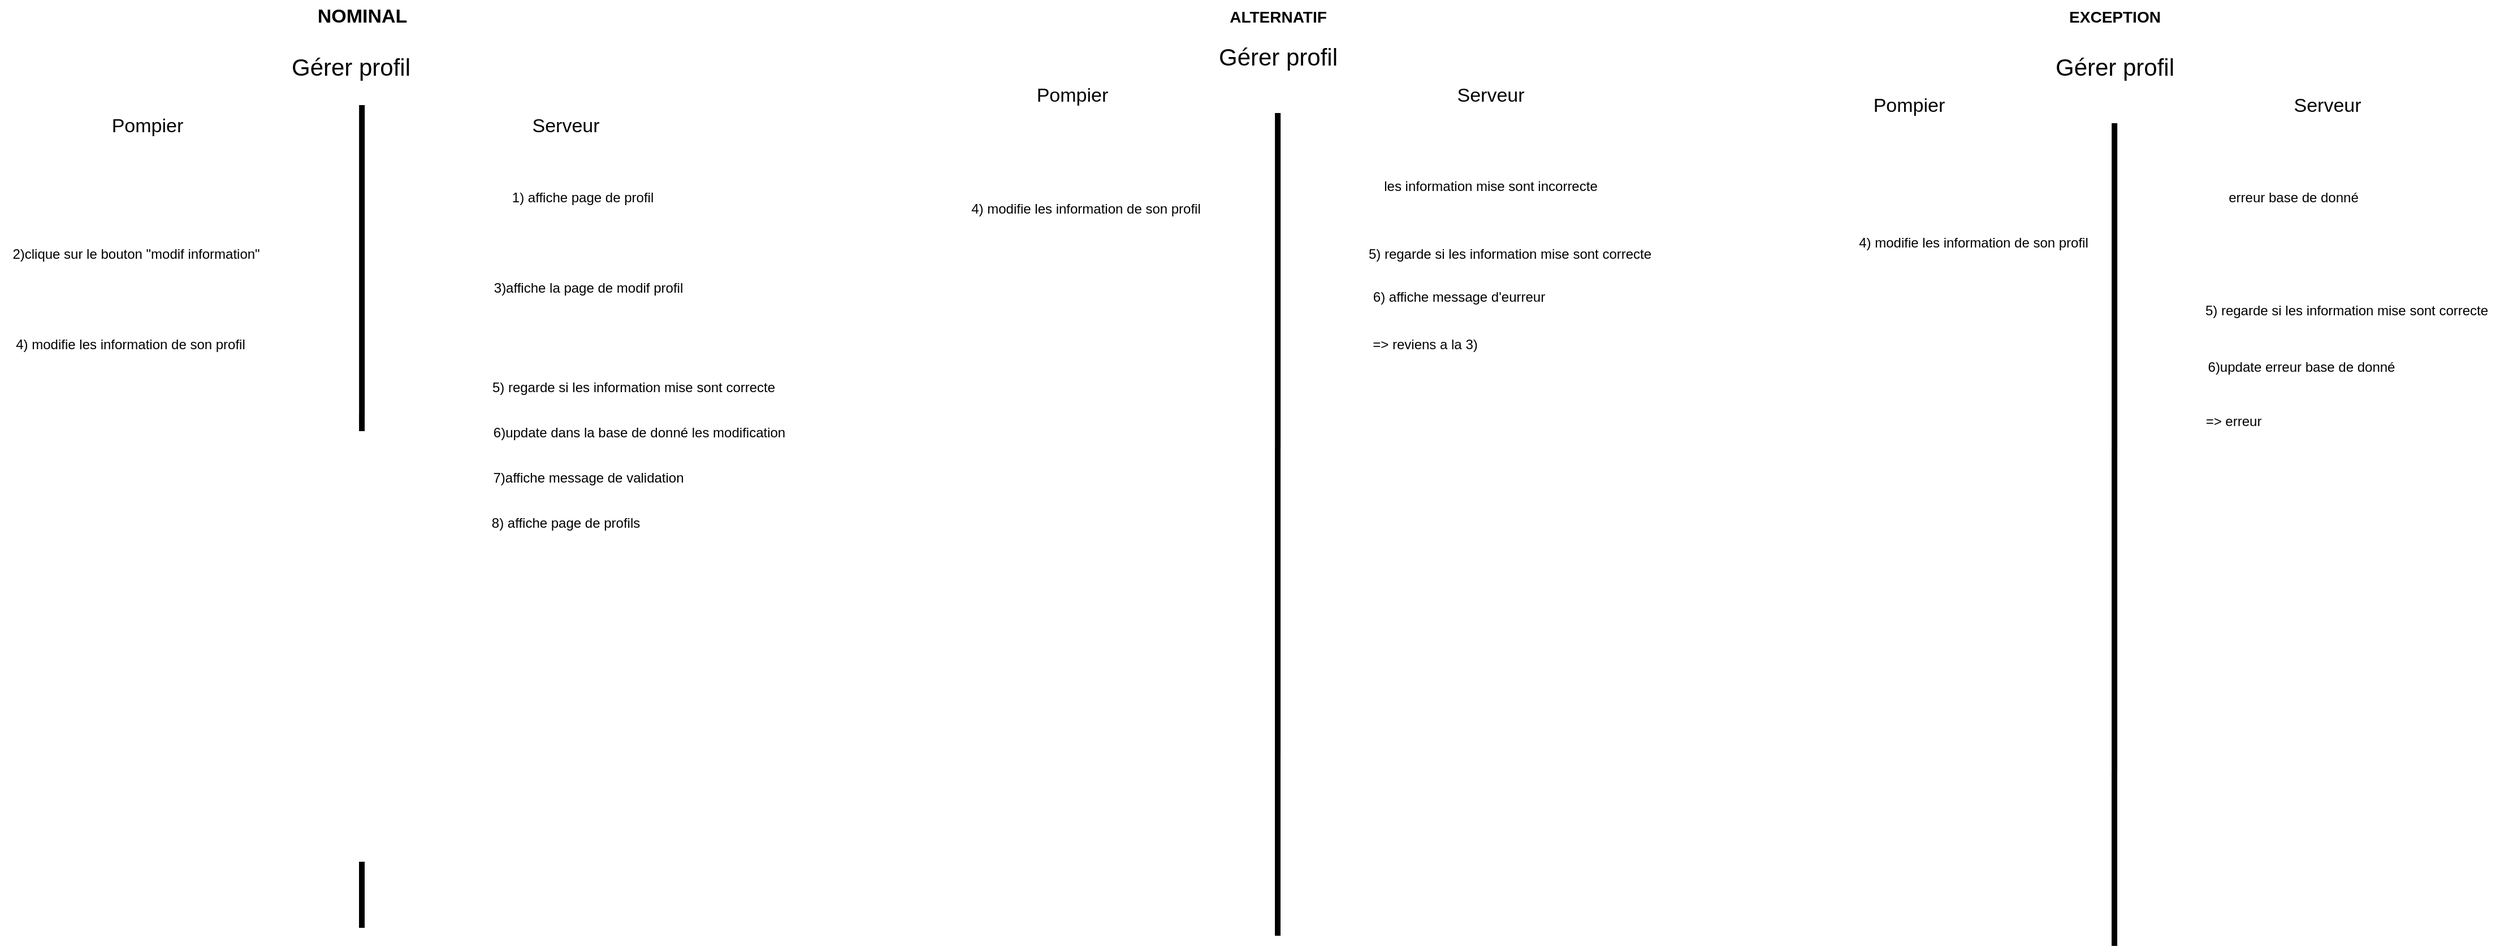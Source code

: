 <mxfile version="22.0.8" type="device" pages="2">
  <diagram name="Page-1" id="Z4SNaFr8Wy-hpC7w83j-">
    <mxGraphModel dx="2868" dy="1594" grid="1" gridSize="10" guides="1" tooltips="1" connect="1" arrows="1" fold="1" page="1" pageScale="1" pageWidth="827" pageHeight="1169" math="0" shadow="0">
      <root>
        <mxCell id="0" />
        <mxCell id="1" parent="0" />
        <mxCell id="-4lbSO3rHWT3VgLVNrES-1" value="" style="endArrow=none;html=1;rounded=0;strokeWidth=5;entryX=0.556;entryY=1;entryDx=0;entryDy=0;entryPerimeter=0;" edge="1" parent="1">
          <mxGeometry width="50" height="50" relative="1" as="geometry">
            <mxPoint x="400" y="831" as="sourcePoint" />
            <mxPoint x="400.08" y="103" as="targetPoint" />
          </mxGeometry>
        </mxCell>
        <mxCell id="-4lbSO3rHWT3VgLVNrES-2" value="&lt;font style=&quot;font-size: 21px;&quot;&gt;Gérer profil&lt;br&gt;&lt;/font&gt;" style="text;html=1;align=center;verticalAlign=middle;resizable=0;points=[];autosize=1;strokeColor=none;fillColor=none;" vertex="1" parent="1">
          <mxGeometry x="325" y="49" width="130" height="40" as="geometry" />
        </mxCell>
        <mxCell id="-4lbSO3rHWT3VgLVNrES-3" value="&lt;font style=&quot;font-size: 17px;&quot;&gt;Serveur&lt;/font&gt;" style="text;html=1;align=center;verticalAlign=middle;resizable=0;points=[];autosize=1;strokeColor=none;fillColor=none;" vertex="1" parent="1">
          <mxGeometry x="540" y="107" width="80" height="30" as="geometry" />
        </mxCell>
        <mxCell id="-4lbSO3rHWT3VgLVNrES-4" value="&lt;font style=&quot;font-size: 17px;&quot;&gt;Pompier&lt;/font&gt;" style="text;html=1;align=center;verticalAlign=middle;resizable=0;points=[];autosize=1;strokeColor=none;fillColor=none;" vertex="1" parent="1">
          <mxGeometry x="165" y="107" width="90" height="30" as="geometry" />
        </mxCell>
        <mxCell id="-4lbSO3rHWT3VgLVNrES-14" value="" style="endArrow=none;html=1;rounded=0;strokeWidth=5;entryX=0.556;entryY=1;entryDx=0;entryDy=0;entryPerimeter=0;" edge="1" parent="1">
          <mxGeometry width="50" height="50" relative="1" as="geometry">
            <mxPoint x="1210" y="838" as="sourcePoint" />
            <mxPoint x="1210.08" y="110" as="targetPoint" />
          </mxGeometry>
        </mxCell>
        <mxCell id="-4lbSO3rHWT3VgLVNrES-15" value="&lt;font style=&quot;font-size: 21px;&quot;&gt;Gérer profil&lt;br&gt;&lt;/font&gt;" style="text;html=1;align=center;verticalAlign=middle;resizable=0;points=[];autosize=1;strokeColor=none;fillColor=none;" vertex="1" parent="1">
          <mxGeometry x="1145" y="40" width="130" height="40" as="geometry" />
        </mxCell>
        <mxCell id="-4lbSO3rHWT3VgLVNrES-16" value="&lt;font style=&quot;font-size: 17px;&quot;&gt;Serveur&lt;/font&gt;" style="text;html=1;align=center;verticalAlign=middle;resizable=0;points=[];autosize=1;strokeColor=none;fillColor=none;" vertex="1" parent="1">
          <mxGeometry x="1357.5" y="80" width="80" height="30" as="geometry" />
        </mxCell>
        <mxCell id="-4lbSO3rHWT3VgLVNrES-17" value="&lt;font style=&quot;font-size: 17px;&quot;&gt;Pompier&lt;/font&gt;" style="text;html=1;align=center;verticalAlign=middle;resizable=0;points=[];autosize=1;strokeColor=none;fillColor=none;" vertex="1" parent="1">
          <mxGeometry x="982.5" y="80" width="90" height="30" as="geometry" />
        </mxCell>
        <mxCell id="-4lbSO3rHWT3VgLVNrES-21" value="" style="endArrow=none;html=1;rounded=0;strokeWidth=5;entryX=0.556;entryY=1;entryDx=0;entryDy=0;entryPerimeter=0;" edge="1" parent="1">
          <mxGeometry width="50" height="50" relative="1" as="geometry">
            <mxPoint x="1950" y="847" as="sourcePoint" />
            <mxPoint x="1950.08" y="119" as="targetPoint" />
          </mxGeometry>
        </mxCell>
        <mxCell id="-4lbSO3rHWT3VgLVNrES-22" value="&lt;font style=&quot;font-size: 21px;&quot;&gt;Gérer profil&lt;br&gt;&lt;/font&gt;" style="text;html=1;align=center;verticalAlign=middle;resizable=0;points=[];autosize=1;strokeColor=none;fillColor=none;" vertex="1" parent="1">
          <mxGeometry x="1885" y="49" width="130" height="40" as="geometry" />
        </mxCell>
        <mxCell id="-4lbSO3rHWT3VgLVNrES-23" value="&lt;font style=&quot;font-size: 17px;&quot;&gt;Serveur&lt;/font&gt;" style="text;html=1;align=center;verticalAlign=middle;resizable=0;points=[];autosize=1;strokeColor=none;fillColor=none;" vertex="1" parent="1">
          <mxGeometry x="2097.5" y="89" width="80" height="30" as="geometry" />
        </mxCell>
        <mxCell id="-4lbSO3rHWT3VgLVNrES-24" value="&lt;font style=&quot;font-size: 17px;&quot;&gt;Pompier&lt;/font&gt;" style="text;html=1;align=center;verticalAlign=middle;resizable=0;points=[];autosize=1;strokeColor=none;fillColor=none;" vertex="1" parent="1">
          <mxGeometry x="1722.5" y="89" width="90" height="30" as="geometry" />
        </mxCell>
        <mxCell id="-4lbSO3rHWT3VgLVNrES-25" value="&lt;font size=&quot;1&quot;&gt;&lt;b style=&quot;font-size: 17px;&quot;&gt;NOMINAL&lt;/b&gt;&lt;/font&gt;" style="text;html=1;align=center;verticalAlign=middle;resizable=0;points=[];autosize=1;strokeColor=none;fillColor=none;" vertex="1" parent="1">
          <mxGeometry x="350" y="10" width="100" height="30" as="geometry" />
        </mxCell>
        <mxCell id="-4lbSO3rHWT3VgLVNrES-26" value="&lt;font size=&quot;1&quot;&gt;&lt;b style=&quot;font-size: 14px;&quot;&gt;ALTERNATIF&lt;/b&gt;&lt;/font&gt;" style="text;html=1;align=center;verticalAlign=middle;resizable=0;points=[];autosize=1;strokeColor=none;fillColor=none;" vertex="1" parent="1">
          <mxGeometry x="1155" y="10" width="110" height="30" as="geometry" />
        </mxCell>
        <mxCell id="-4lbSO3rHWT3VgLVNrES-27" value="&lt;font size=&quot;1&quot;&gt;&lt;b style=&quot;font-size: 14px;&quot;&gt;EXCEPTION&lt;/b&gt;&lt;/font&gt;" style="text;html=1;align=center;verticalAlign=middle;resizable=0;points=[];autosize=1;strokeColor=none;fillColor=none;" vertex="1" parent="1">
          <mxGeometry x="1900" y="10" width="100" height="30" as="geometry" />
        </mxCell>
        <mxCell id="-4lbSO3rHWT3VgLVNrES-31" value="1) affiche page de profil" style="text;html=1;align=center;verticalAlign=middle;resizable=0;points=[];autosize=1;strokeColor=none;fillColor=none;" vertex="1" parent="1">
          <mxGeometry x="520" y="170" width="150" height="30" as="geometry" />
        </mxCell>
        <mxCell id="-4lbSO3rHWT3VgLVNrES-32" value="2)clique sur le bouton &quot;modif information&quot;" style="text;html=1;align=center;verticalAlign=middle;resizable=0;points=[];autosize=1;strokeColor=none;fillColor=none;" vertex="1" parent="1">
          <mxGeometry x="80" y="220" width="240" height="30" as="geometry" />
        </mxCell>
        <mxCell id="-4lbSO3rHWT3VgLVNrES-33" value="3)affiche la page de modif profil" style="text;html=1;align=center;verticalAlign=middle;resizable=0;points=[];autosize=1;strokeColor=none;fillColor=none;" vertex="1" parent="1">
          <mxGeometry x="505" y="250" width="190" height="30" as="geometry" />
        </mxCell>
        <mxCell id="-4lbSO3rHWT3VgLVNrES-34" value="4) modifie les information de son profil" style="text;html=1;align=center;verticalAlign=middle;resizable=0;points=[];autosize=1;strokeColor=none;fillColor=none;" vertex="1" parent="1">
          <mxGeometry x="80" y="300" width="230" height="30" as="geometry" />
        </mxCell>
        <mxCell id="-4lbSO3rHWT3VgLVNrES-35" value="5) regarde si les information mise sont correcte " style="text;html=1;align=center;verticalAlign=middle;resizable=0;points=[];autosize=1;strokeColor=none;fillColor=none;" vertex="1" parent="1">
          <mxGeometry x="505" y="338" width="270" height="30" as="geometry" />
        </mxCell>
        <mxCell id="-4lbSO3rHWT3VgLVNrES-36" value="6)update dans la base de donné les modification" style="text;html=1;align=center;verticalAlign=middle;resizable=0;points=[];autosize=1;strokeColor=none;fillColor=none;" vertex="1" parent="1">
          <mxGeometry x="505" y="378" width="280" height="30" as="geometry" />
        </mxCell>
        <mxCell id="-4lbSO3rHWT3VgLVNrES-37" value="7)affiche message de validation" style="text;html=1;align=center;verticalAlign=middle;resizable=0;points=[];autosize=1;strokeColor=none;fillColor=none;" vertex="1" parent="1">
          <mxGeometry x="505" y="418" width="190" height="30" as="geometry" />
        </mxCell>
        <mxCell id="-4lbSO3rHWT3VgLVNrES-38" value="8) affiche page de profils" style="text;html=1;align=center;verticalAlign=middle;resizable=0;points=[];autosize=1;strokeColor=none;fillColor=none;" vertex="1" parent="1">
          <mxGeometry x="505" y="458" width="150" height="30" as="geometry" />
        </mxCell>
        <mxCell id="-4lbSO3rHWT3VgLVNrES-39" value="4) modifie les information de son profil" style="text;html=1;align=center;verticalAlign=middle;resizable=0;points=[];autosize=1;strokeColor=none;fillColor=none;" vertex="1" parent="1">
          <mxGeometry x="925" y="180" width="230" height="30" as="geometry" />
        </mxCell>
        <mxCell id="-4lbSO3rHWT3VgLVNrES-40" value="5) regarde si les information mise sont correcte " style="text;html=1;align=center;verticalAlign=middle;resizable=0;points=[];autosize=1;strokeColor=none;fillColor=none;" vertex="1" parent="1">
          <mxGeometry x="1280" y="220" width="270" height="30" as="geometry" />
        </mxCell>
        <mxCell id="-4lbSO3rHWT3VgLVNrES-41" value="les information mise sont incorrecte " style="text;html=1;align=center;verticalAlign=middle;resizable=0;points=[];autosize=1;strokeColor=none;fillColor=none;" vertex="1" parent="1">
          <mxGeometry x="1292.5" y="160" width="210" height="30" as="geometry" />
        </mxCell>
        <mxCell id="-4lbSO3rHWT3VgLVNrES-42" value="6) affiche message d&#39;eurreur" style="text;html=1;align=center;verticalAlign=middle;resizable=0;points=[];autosize=1;strokeColor=none;fillColor=none;" vertex="1" parent="1">
          <mxGeometry x="1280" y="258" width="180" height="30" as="geometry" />
        </mxCell>
        <mxCell id="-4lbSO3rHWT3VgLVNrES-43" value="=&amp;gt; reviens a la 3)" style="text;html=1;align=center;verticalAlign=middle;resizable=0;points=[];autosize=1;strokeColor=none;fillColor=none;" vertex="1" parent="1">
          <mxGeometry x="1280" y="300" width="120" height="30" as="geometry" />
        </mxCell>
        <mxCell id="-4lbSO3rHWT3VgLVNrES-44" value="erreur base de donné" style="text;html=1;align=center;verticalAlign=middle;resizable=0;points=[];autosize=1;strokeColor=none;fillColor=none;" vertex="1" parent="1">
          <mxGeometry x="2037.5" y="170" width="140" height="30" as="geometry" />
        </mxCell>
        <mxCell id="-4lbSO3rHWT3VgLVNrES-45" value="4) modifie les information de son profil" style="text;html=1;align=center;verticalAlign=middle;resizable=0;points=[];autosize=1;strokeColor=none;fillColor=none;" vertex="1" parent="1">
          <mxGeometry x="1710" y="210" width="230" height="30" as="geometry" />
        </mxCell>
        <mxCell id="-4lbSO3rHWT3VgLVNrES-46" value="5) regarde si les information mise sont correcte " style="text;html=1;align=center;verticalAlign=middle;resizable=0;points=[];autosize=1;strokeColor=none;fillColor=none;" vertex="1" parent="1">
          <mxGeometry x="2020" y="270" width="270" height="30" as="geometry" />
        </mxCell>
        <mxCell id="-4lbSO3rHWT3VgLVNrES-47" value="6)update erreur base de donné" style="text;html=1;align=center;verticalAlign=middle;resizable=0;points=[];autosize=1;strokeColor=none;fillColor=none;" vertex="1" parent="1">
          <mxGeometry x="2020" y="320" width="190" height="30" as="geometry" />
        </mxCell>
        <mxCell id="-4lbSO3rHWT3VgLVNrES-48" value="=&amp;gt; erreur" style="text;html=1;align=center;verticalAlign=middle;resizable=0;points=[];autosize=1;strokeColor=none;fillColor=none;" vertex="1" parent="1">
          <mxGeometry x="2020" y="368" width="70" height="30" as="geometry" />
        </mxCell>
      </root>
    </mxGraphModel>
  </diagram>
  <diagram id="wB8zi5SpbNUEvoB1B5PZ" name="Page-2">
    <mxGraphModel dx="1434" dy="797" grid="1" gridSize="10" guides="1" tooltips="1" connect="1" arrows="1" fold="1" page="1" pageScale="1" pageWidth="827" pageHeight="1169" math="0" shadow="0">
      <root>
        <mxCell id="0" />
        <mxCell id="1" parent="0" />
        <mxCell id="8oQteZ2Wqa5St9qPMF7S-1" value="" style="endArrow=none;html=1;rounded=0;strokeWidth=5;entryX=0.556;entryY=1;entryDx=0;entryDy=0;entryPerimeter=0;" edge="1" parent="1">
          <mxGeometry width="50" height="50" relative="1" as="geometry">
            <mxPoint x="400" y="831" as="sourcePoint" />
            <mxPoint x="400.08" y="103" as="targetPoint" />
          </mxGeometry>
        </mxCell>
        <mxCell id="8oQteZ2Wqa5St9qPMF7S-2" value="Consulte consultation" style="text;html=1;align=center;verticalAlign=middle;resizable=0;points=[];autosize=1;strokeColor=none;fillColor=none;" vertex="1" parent="1">
          <mxGeometry x="320" y="54" width="140" height="30" as="geometry" />
        </mxCell>
        <mxCell id="8oQteZ2Wqa5St9qPMF7S-3" value="&lt;font style=&quot;font-size: 17px;&quot;&gt;Serveur&lt;/font&gt;" style="text;html=1;align=center;verticalAlign=middle;resizable=0;points=[];autosize=1;strokeColor=none;fillColor=none;" vertex="1" parent="1">
          <mxGeometry x="540" y="107" width="80" height="30" as="geometry" />
        </mxCell>
        <mxCell id="8oQteZ2Wqa5St9qPMF7S-4" value="Admin" style="text;html=1;align=center;verticalAlign=middle;resizable=0;points=[];autosize=1;strokeColor=none;fillColor=none;" vertex="1" parent="1">
          <mxGeometry x="180" y="107" width="60" height="30" as="geometry" />
        </mxCell>
        <mxCell id="8oQteZ2Wqa5St9qPMF7S-5" value="" style="endArrow=none;html=1;rounded=0;strokeWidth=5;entryX=0.556;entryY=1;entryDx=0;entryDy=0;entryPerimeter=0;" edge="1" parent="1">
          <mxGeometry width="50" height="50" relative="1" as="geometry">
            <mxPoint x="1210" y="838" as="sourcePoint" />
            <mxPoint x="1210.08" y="110" as="targetPoint" />
          </mxGeometry>
        </mxCell>
        <mxCell id="8oQteZ2Wqa5St9qPMF7S-6" value="Consulte consultation" style="text;html=1;align=center;verticalAlign=middle;resizable=0;points=[];autosize=1;strokeColor=none;fillColor=none;" vertex="1" parent="1">
          <mxGeometry x="1140" y="45" width="140" height="30" as="geometry" />
        </mxCell>
        <mxCell id="8oQteZ2Wqa5St9qPMF7S-7" value="&lt;font style=&quot;font-size: 17px;&quot;&gt;Serveur&lt;/font&gt;" style="text;html=1;align=center;verticalAlign=middle;resizable=0;points=[];autosize=1;strokeColor=none;fillColor=none;" vertex="1" parent="1">
          <mxGeometry x="1357.5" y="80" width="80" height="30" as="geometry" />
        </mxCell>
        <mxCell id="8oQteZ2Wqa5St9qPMF7S-8" value="Admin" style="text;html=1;align=center;verticalAlign=middle;resizable=0;points=[];autosize=1;strokeColor=none;fillColor=none;" vertex="1" parent="1">
          <mxGeometry x="1010" y="100" width="60" height="30" as="geometry" />
        </mxCell>
        <mxCell id="8oQteZ2Wqa5St9qPMF7S-9" value="" style="endArrow=none;html=1;rounded=0;strokeWidth=5;entryX=0.556;entryY=1;entryDx=0;entryDy=0;entryPerimeter=0;" edge="1" parent="1">
          <mxGeometry width="50" height="50" relative="1" as="geometry">
            <mxPoint x="1950" y="847" as="sourcePoint" />
            <mxPoint x="1950.08" y="119" as="targetPoint" />
          </mxGeometry>
        </mxCell>
        <mxCell id="8oQteZ2Wqa5St9qPMF7S-10" value="Consulte consultation" style="text;html=1;align=center;verticalAlign=middle;resizable=0;points=[];autosize=1;strokeColor=none;fillColor=none;" vertex="1" parent="1">
          <mxGeometry x="1880" y="54" width="140" height="30" as="geometry" />
        </mxCell>
        <mxCell id="8oQteZ2Wqa5St9qPMF7S-11" value="&lt;font style=&quot;font-size: 17px;&quot;&gt;Serveur&lt;/font&gt;" style="text;html=1;align=center;verticalAlign=middle;resizable=0;points=[];autosize=1;strokeColor=none;fillColor=none;" vertex="1" parent="1">
          <mxGeometry x="2097.5" y="89" width="80" height="30" as="geometry" />
        </mxCell>
        <mxCell id="8oQteZ2Wqa5St9qPMF7S-12" value="Admin" style="text;html=1;align=center;verticalAlign=middle;resizable=0;points=[];autosize=1;strokeColor=none;fillColor=none;" vertex="1" parent="1">
          <mxGeometry x="1737.5" y="89" width="60" height="30" as="geometry" />
        </mxCell>
        <mxCell id="8oQteZ2Wqa5St9qPMF7S-13" value="&lt;font size=&quot;1&quot;&gt;&lt;b style=&quot;font-size: 17px;&quot;&gt;NOMINAL&lt;/b&gt;&lt;/font&gt;" style="text;html=1;align=center;verticalAlign=middle;resizable=0;points=[];autosize=1;strokeColor=none;fillColor=none;" vertex="1" parent="1">
          <mxGeometry x="350" y="10" width="100" height="30" as="geometry" />
        </mxCell>
        <mxCell id="8oQteZ2Wqa5St9qPMF7S-14" value="&lt;font size=&quot;1&quot;&gt;&lt;b style=&quot;font-size: 14px;&quot;&gt;ALTERNATIF&lt;/b&gt;&lt;/font&gt;" style="text;html=1;align=center;verticalAlign=middle;resizable=0;points=[];autosize=1;strokeColor=none;fillColor=none;" vertex="1" parent="1">
          <mxGeometry x="1155" y="10" width="110" height="30" as="geometry" />
        </mxCell>
        <mxCell id="8oQteZ2Wqa5St9qPMF7S-15" value="&lt;font size=&quot;1&quot;&gt;&lt;b style=&quot;font-size: 14px;&quot;&gt;EXCEPTION&lt;/b&gt;&lt;/font&gt;" style="text;html=1;align=center;verticalAlign=middle;resizable=0;points=[];autosize=1;strokeColor=none;fillColor=none;" vertex="1" parent="1">
          <mxGeometry x="1900" y="10" width="100" height="30" as="geometry" />
        </mxCell>
        <mxCell id="8oQteZ2Wqa5St9qPMF7S-34" value="1) affiche page Admin" style="text;html=1;align=center;verticalAlign=middle;resizable=0;points=[];autosize=1;strokeColor=none;fillColor=none;" vertex="1" parent="1">
          <mxGeometry x="510" y="170" width="140" height="30" as="geometry" />
        </mxCell>
        <mxCell id="8oQteZ2Wqa5St9qPMF7S-35" value="2) clique sur le bouton &quot;modifier&quot; dans la section gérer utilisateur" style="text;html=1;align=center;verticalAlign=middle;resizable=0;points=[];autosize=1;strokeColor=none;fillColor=none;" vertex="1" parent="1">
          <mxGeometry x="20" y="228" width="360" height="30" as="geometry" />
        </mxCell>
        <mxCell id="8oQteZ2Wqa5St9qPMF7S-36" value="3) affiche la page de modification d&#39;utilisateur " style="text;html=1;align=center;verticalAlign=middle;resizable=0;points=[];autosize=1;strokeColor=none;fillColor=none;" vertex="1" parent="1">
          <mxGeometry x="510" y="298" width="260" height="30" as="geometry" />
        </mxCell>
        <mxCell id="8oQteZ2Wqa5St9qPMF7S-37" value="4)met le mail de l&#39;utilisateur recherche" style="text;html=1;align=center;verticalAlign=middle;resizable=0;points=[];autosize=1;strokeColor=none;fillColor=none;" vertex="1" parent="1">
          <mxGeometry x="25" y="340" width="220" height="30" as="geometry" />
        </mxCell>
        <mxCell id="8oQteZ2Wqa5St9qPMF7S-38" value="5) affiche&amp;nbsp; les information de l&#39;utilisateur et ses consultation " style="text;html=1;align=center;verticalAlign=middle;resizable=0;points=[];autosize=1;strokeColor=none;fillColor=none;" vertex="1" parent="1">
          <mxGeometry x="510" y="378" width="340" height="30" as="geometry" />
        </mxCell>
        <mxCell id="8oQteZ2Wqa5St9qPMF7S-39" value="3) affiche la page de modification d&#39;utilisateur " style="text;html=1;align=center;verticalAlign=middle;resizable=0;points=[];autosize=1;strokeColor=none;fillColor=none;" vertex="1" parent="1">
          <mxGeometry x="1355" y="137" width="260" height="30" as="geometry" />
        </mxCell>
        <mxCell id="8oQteZ2Wqa5St9qPMF7S-40" value="4)met le mail de l&#39;utilisateur recherche" style="text;html=1;align=center;verticalAlign=middle;resizable=0;points=[];autosize=1;strokeColor=none;fillColor=none;" vertex="1" parent="1">
          <mxGeometry x="870" y="179" width="220" height="30" as="geometry" />
        </mxCell>
        <mxCell id="8oQteZ2Wqa5St9qPMF7S-41" value="5) erreur le mail n&#39;existe pas&amp;nbsp; " style="text;html=1;align=center;verticalAlign=middle;resizable=0;points=[];autosize=1;strokeColor=none;fillColor=none;" vertex="1" parent="1">
          <mxGeometry x="1350" y="217" width="180" height="30" as="geometry" />
        </mxCell>
        <mxCell id="8oQteZ2Wqa5St9qPMF7S-42" value="mail inconnu " style="text;html=1;align=center;verticalAlign=middle;resizable=0;points=[];autosize=1;strokeColor=none;fillColor=none;" vertex="1" parent="1">
          <mxGeometry x="1355" y="110" width="90" height="30" as="geometry" />
        </mxCell>
        <mxCell id="8oQteZ2Wqa5St9qPMF7S-43" value="erreur base de donné" style="text;html=1;align=center;verticalAlign=middle;resizable=0;points=[];autosize=1;strokeColor=none;fillColor=none;" vertex="1" parent="1">
          <mxGeometry x="2060" y="137" width="140" height="30" as="geometry" />
        </mxCell>
        <mxCell id="8oQteZ2Wqa5St9qPMF7S-44" value="3) affiche la page de modification d&#39;utilisateur " style="text;html=1;align=center;verticalAlign=middle;resizable=0;points=[];autosize=1;strokeColor=none;fillColor=none;" vertex="1" parent="1">
          <mxGeometry x="2135" y="170" width="260" height="30" as="geometry" />
        </mxCell>
        <mxCell id="8oQteZ2Wqa5St9qPMF7S-45" value="4)met le mail de l&#39;utilisateur recherche" style="text;html=1;align=center;verticalAlign=middle;resizable=0;points=[];autosize=1;strokeColor=none;fillColor=none;" vertex="1" parent="1">
          <mxGeometry x="1650" y="212" width="220" height="30" as="geometry" />
        </mxCell>
        <mxCell id="8oQteZ2Wqa5St9qPMF7S-46" value="5) erreur base de donné" style="text;html=1;align=center;verticalAlign=middle;resizable=0;points=[];autosize=1;strokeColor=none;fillColor=none;" vertex="1" parent="1">
          <mxGeometry x="2145" y="250" width="150" height="30" as="geometry" />
        </mxCell>
        <mxCell id="8oQteZ2Wqa5St9qPMF7S-47" value="=&amp;gt;erreur" style="text;html=1;align=center;verticalAlign=middle;resizable=0;points=[];autosize=1;strokeColor=none;fillColor=none;" vertex="1" parent="1">
          <mxGeometry x="2145" y="298" width="70" height="30" as="geometry" />
        </mxCell>
        <mxCell id="8oQteZ2Wqa5St9qPMF7S-48" value="=&amp;gt; retour étape 3" style="text;html=1;align=center;verticalAlign=middle;resizable=0;points=[];autosize=1;strokeColor=none;fillColor=none;" vertex="1" parent="1">
          <mxGeometry x="1355" y="298" width="120" height="30" as="geometry" />
        </mxCell>
      </root>
    </mxGraphModel>
  </diagram>
</mxfile>
